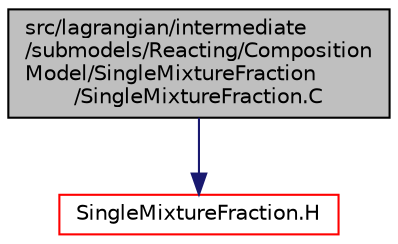 digraph "src/lagrangian/intermediate/submodels/Reacting/CompositionModel/SingleMixtureFraction/SingleMixtureFraction.C"
{
  bgcolor="transparent";
  edge [fontname="Helvetica",fontsize="10",labelfontname="Helvetica",labelfontsize="10"];
  node [fontname="Helvetica",fontsize="10",shape=record];
  Node0 [label="src/lagrangian/intermediate\l/submodels/Reacting/Composition\lModel/SingleMixtureFraction\l/SingleMixtureFraction.C",height=0.2,width=0.4,color="black", fillcolor="grey75", style="filled", fontcolor="black"];
  Node0 -> Node1 [color="midnightblue",fontsize="10",style="solid",fontname="Helvetica"];
  Node1 [label="SingleMixtureFraction.H",height=0.2,width=0.4,color="red",URL="$a06866.html"];
}
